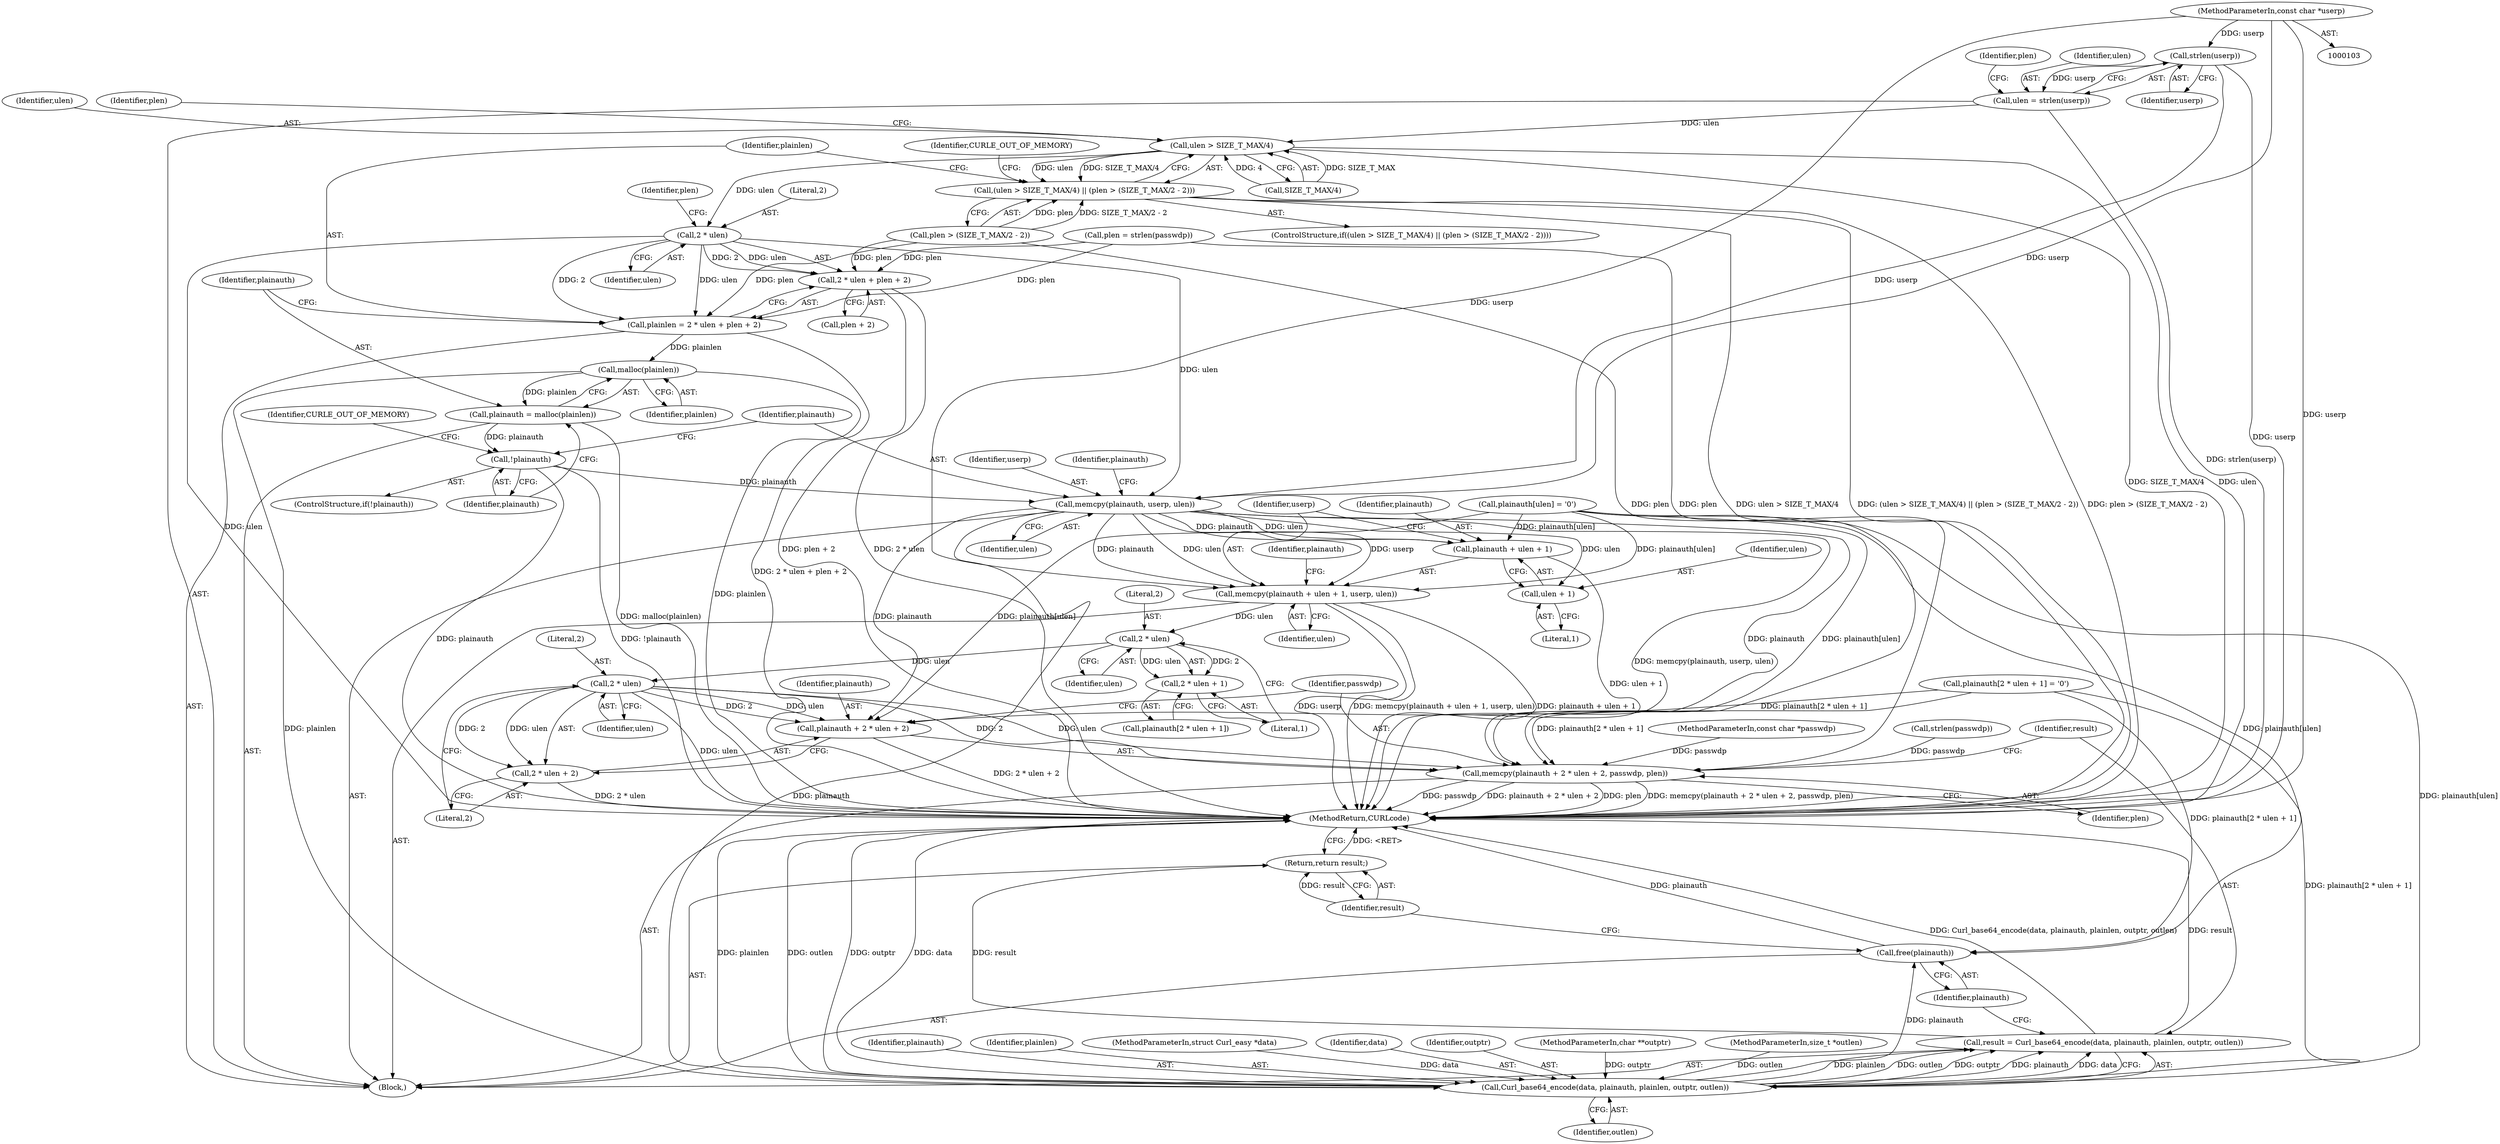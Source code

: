 digraph "0_curl_f3a24d7916b9173c69a3e0ee790102993833d6c5@pointer" {
"1000105" [label="(MethodParameterIn,const char *userp)"];
"1000125" [label="(Call,strlen(userp))"];
"1000123" [label="(Call,ulen = strlen(userp))"];
"1000133" [label="(Call,ulen > SIZE_T_MAX/4)"];
"1000132" [label="(Call,(ulen > SIZE_T_MAX/4) || (plen > (SIZE_T_MAX/2 - 2)))"];
"1000150" [label="(Call,2 * ulen)"];
"1000147" [label="(Call,plainlen = 2 * ulen + plen + 2)"];
"1000158" [label="(Call,malloc(plainlen))"];
"1000156" [label="(Call,plainauth = malloc(plainlen))"];
"1000161" [label="(Call,!plainauth)"];
"1000165" [label="(Call,memcpy(plainauth, userp, ulen))"];
"1000174" [label="(Call,memcpy(plainauth + ulen + 1, userp, ulen))"];
"1000186" [label="(Call,2 * ulen)"];
"1000185" [label="(Call,2 * ulen + 1)"];
"1000195" [label="(Call,2 * ulen)"];
"1000191" [label="(Call,memcpy(plainauth + 2 * ulen + 2, passwdp, plen))"];
"1000192" [label="(Call,plainauth + 2 * ulen + 2)"];
"1000194" [label="(Call,2 * ulen + 2)"];
"1000175" [label="(Call,plainauth + ulen + 1)"];
"1000177" [label="(Call,ulen + 1)"];
"1000203" [label="(Call,Curl_base64_encode(data, plainauth, plainlen, outptr, outlen))"];
"1000201" [label="(Call,result = Curl_base64_encode(data, plainauth, plainlen, outptr, outlen))"];
"1000211" [label="(Return,return result;)"];
"1000209" [label="(Call,free(plainauth))"];
"1000149" [label="(Call,2 * ulen + plen + 2)"];
"1000139" [label="(Identifier,plen)"];
"1000166" [label="(Identifier,plainauth)"];
"1000197" [label="(Identifier,ulen)"];
"1000182" [label="(Call,plainauth[2 * ulen + 1] = '\0')"];
"1000188" [label="(Identifier,ulen)"];
"1000126" [label="(Identifier,userp)"];
"1000175" [label="(Call,plainauth + ulen + 1)"];
"1000198" [label="(Literal,2)"];
"1000196" [label="(Literal,2)"];
"1000128" [label="(Identifier,plen)"];
"1000151" [label="(Literal,2)"];
"1000191" [label="(Call,memcpy(plainauth + 2 * ulen + 2, passwdp, plen))"];
"1000186" [label="(Call,2 * ulen)"];
"1000177" [label="(Call,ulen + 1)"];
"1000212" [label="(Identifier,result)"];
"1000194" [label="(Call,2 * ulen + 2)"];
"1000167" [label="(Identifier,userp)"];
"1000153" [label="(Call,plen + 2)"];
"1000180" [label="(Identifier,userp)"];
"1000157" [label="(Identifier,plainauth)"];
"1000205" [label="(Identifier,plainauth)"];
"1000206" [label="(Identifier,plainlen)"];
"1000104" [label="(MethodParameterIn,struct Curl_easy *data)"];
"1000213" [label="(MethodReturn,CURLcode)"];
"1000109" [label="(Block,)"];
"1000171" [label="(Identifier,plainauth)"];
"1000204" [label="(Identifier,data)"];
"1000165" [label="(Call,memcpy(plainauth, userp, ulen))"];
"1000189" [label="(Literal,1)"];
"1000210" [label="(Identifier,plainauth)"];
"1000184" [label="(Identifier,plainauth)"];
"1000161" [label="(Call,!plainauth)"];
"1000156" [label="(Call,plainauth = malloc(plainlen))"];
"1000164" [label="(Identifier,CURLE_OUT_OF_MEMORY)"];
"1000148" [label="(Identifier,plainlen)"];
"1000138" [label="(Call,plen > (SIZE_T_MAX/2 - 2))"];
"1000135" [label="(Call,SIZE_T_MAX/4)"];
"1000147" [label="(Call,plainlen = 2 * ulen + plen + 2)"];
"1000203" [label="(Call,Curl_base64_encode(data, plainauth, plainlen, outptr, outlen))"];
"1000160" [label="(ControlStructure,if(!plainauth))"];
"1000169" [label="(Call,plainauth[ulen] = '\0')"];
"1000200" [label="(Identifier,plen)"];
"1000146" [label="(Identifier,CURLE_OUT_OF_MEMORY)"];
"1000124" [label="(Identifier,ulen)"];
"1000183" [label="(Call,plainauth[2 * ulen + 1])"];
"1000129" [label="(Call,strlen(passwdp))"];
"1000133" [label="(Call,ulen > SIZE_T_MAX/4)"];
"1000178" [label="(Identifier,ulen)"];
"1000211" [label="(Return,return result;)"];
"1000131" [label="(ControlStructure,if((ulen > SIZE_T_MAX/4) || (plen > (SIZE_T_MAX/2 - 2))))"];
"1000207" [label="(Identifier,outptr)"];
"1000159" [label="(Identifier,plainlen)"];
"1000125" [label="(Call,strlen(userp))"];
"1000127" [label="(Call,plen = strlen(passwdp))"];
"1000162" [label="(Identifier,plainauth)"];
"1000187" [label="(Literal,2)"];
"1000107" [label="(MethodParameterIn,char **outptr)"];
"1000168" [label="(Identifier,ulen)"];
"1000106" [label="(MethodParameterIn,const char *passwdp)"];
"1000202" [label="(Identifier,result)"];
"1000149" [label="(Call,2 * ulen + plen + 2)"];
"1000108" [label="(MethodParameterIn,size_t *outlen)"];
"1000195" [label="(Call,2 * ulen)"];
"1000154" [label="(Identifier,plen)"];
"1000201" [label="(Call,result = Curl_base64_encode(data, plainauth, plainlen, outptr, outlen))"];
"1000179" [label="(Literal,1)"];
"1000176" [label="(Identifier,plainauth)"];
"1000134" [label="(Identifier,ulen)"];
"1000192" [label="(Call,plainauth + 2 * ulen + 2)"];
"1000174" [label="(Call,memcpy(plainauth + ulen + 1, userp, ulen))"];
"1000132" [label="(Call,(ulen > SIZE_T_MAX/4) || (plen > (SIZE_T_MAX/2 - 2)))"];
"1000152" [label="(Identifier,ulen)"];
"1000209" [label="(Call,free(plainauth))"];
"1000105" [label="(MethodParameterIn,const char *userp)"];
"1000150" [label="(Call,2 * ulen)"];
"1000158" [label="(Call,malloc(plainlen))"];
"1000185" [label="(Call,2 * ulen + 1)"];
"1000199" [label="(Identifier,passwdp)"];
"1000193" [label="(Identifier,plainauth)"];
"1000208" [label="(Identifier,outlen)"];
"1000123" [label="(Call,ulen = strlen(userp))"];
"1000181" [label="(Identifier,ulen)"];
"1000105" -> "1000103"  [label="AST: "];
"1000105" -> "1000213"  [label="DDG: userp"];
"1000105" -> "1000125"  [label="DDG: userp"];
"1000105" -> "1000165"  [label="DDG: userp"];
"1000105" -> "1000174"  [label="DDG: userp"];
"1000125" -> "1000123"  [label="AST: "];
"1000125" -> "1000126"  [label="CFG: "];
"1000126" -> "1000125"  [label="AST: "];
"1000123" -> "1000125"  [label="CFG: "];
"1000125" -> "1000213"  [label="DDG: userp"];
"1000125" -> "1000123"  [label="DDG: userp"];
"1000125" -> "1000165"  [label="DDG: userp"];
"1000123" -> "1000109"  [label="AST: "];
"1000124" -> "1000123"  [label="AST: "];
"1000128" -> "1000123"  [label="CFG: "];
"1000123" -> "1000213"  [label="DDG: strlen(userp)"];
"1000123" -> "1000133"  [label="DDG: ulen"];
"1000133" -> "1000132"  [label="AST: "];
"1000133" -> "1000135"  [label="CFG: "];
"1000134" -> "1000133"  [label="AST: "];
"1000135" -> "1000133"  [label="AST: "];
"1000139" -> "1000133"  [label="CFG: "];
"1000132" -> "1000133"  [label="CFG: "];
"1000133" -> "1000213"  [label="DDG: ulen"];
"1000133" -> "1000213"  [label="DDG: SIZE_T_MAX/4"];
"1000133" -> "1000132"  [label="DDG: ulen"];
"1000133" -> "1000132"  [label="DDG: SIZE_T_MAX/4"];
"1000135" -> "1000133"  [label="DDG: SIZE_T_MAX"];
"1000135" -> "1000133"  [label="DDG: 4"];
"1000133" -> "1000150"  [label="DDG: ulen"];
"1000132" -> "1000131"  [label="AST: "];
"1000132" -> "1000138"  [label="CFG: "];
"1000138" -> "1000132"  [label="AST: "];
"1000146" -> "1000132"  [label="CFG: "];
"1000148" -> "1000132"  [label="CFG: "];
"1000132" -> "1000213"  [label="DDG: ulen > SIZE_T_MAX/4"];
"1000132" -> "1000213"  [label="DDG: (ulen > SIZE_T_MAX/4) || (plen > (SIZE_T_MAX/2 - 2))"];
"1000132" -> "1000213"  [label="DDG: plen > (SIZE_T_MAX/2 - 2)"];
"1000138" -> "1000132"  [label="DDG: plen"];
"1000138" -> "1000132"  [label="DDG: SIZE_T_MAX/2 - 2"];
"1000150" -> "1000149"  [label="AST: "];
"1000150" -> "1000152"  [label="CFG: "];
"1000151" -> "1000150"  [label="AST: "];
"1000152" -> "1000150"  [label="AST: "];
"1000154" -> "1000150"  [label="CFG: "];
"1000150" -> "1000213"  [label="DDG: ulen"];
"1000150" -> "1000147"  [label="DDG: 2"];
"1000150" -> "1000147"  [label="DDG: ulen"];
"1000150" -> "1000149"  [label="DDG: 2"];
"1000150" -> "1000149"  [label="DDG: ulen"];
"1000150" -> "1000165"  [label="DDG: ulen"];
"1000147" -> "1000109"  [label="AST: "];
"1000147" -> "1000149"  [label="CFG: "];
"1000148" -> "1000147"  [label="AST: "];
"1000149" -> "1000147"  [label="AST: "];
"1000157" -> "1000147"  [label="CFG: "];
"1000147" -> "1000213"  [label="DDG: 2 * ulen + plen + 2"];
"1000138" -> "1000147"  [label="DDG: plen"];
"1000127" -> "1000147"  [label="DDG: plen"];
"1000147" -> "1000158"  [label="DDG: plainlen"];
"1000158" -> "1000156"  [label="AST: "];
"1000158" -> "1000159"  [label="CFG: "];
"1000159" -> "1000158"  [label="AST: "];
"1000156" -> "1000158"  [label="CFG: "];
"1000158" -> "1000213"  [label="DDG: plainlen"];
"1000158" -> "1000156"  [label="DDG: plainlen"];
"1000158" -> "1000203"  [label="DDG: plainlen"];
"1000156" -> "1000109"  [label="AST: "];
"1000157" -> "1000156"  [label="AST: "];
"1000162" -> "1000156"  [label="CFG: "];
"1000156" -> "1000213"  [label="DDG: malloc(plainlen)"];
"1000156" -> "1000161"  [label="DDG: plainauth"];
"1000161" -> "1000160"  [label="AST: "];
"1000161" -> "1000162"  [label="CFG: "];
"1000162" -> "1000161"  [label="AST: "];
"1000164" -> "1000161"  [label="CFG: "];
"1000166" -> "1000161"  [label="CFG: "];
"1000161" -> "1000213"  [label="DDG: plainauth"];
"1000161" -> "1000213"  [label="DDG: !plainauth"];
"1000161" -> "1000165"  [label="DDG: plainauth"];
"1000165" -> "1000109"  [label="AST: "];
"1000165" -> "1000168"  [label="CFG: "];
"1000166" -> "1000165"  [label="AST: "];
"1000167" -> "1000165"  [label="AST: "];
"1000168" -> "1000165"  [label="AST: "];
"1000171" -> "1000165"  [label="CFG: "];
"1000165" -> "1000213"  [label="DDG: memcpy(plainauth, userp, ulen)"];
"1000165" -> "1000174"  [label="DDG: plainauth"];
"1000165" -> "1000174"  [label="DDG: ulen"];
"1000165" -> "1000174"  [label="DDG: userp"];
"1000165" -> "1000175"  [label="DDG: plainauth"];
"1000165" -> "1000175"  [label="DDG: ulen"];
"1000165" -> "1000177"  [label="DDG: ulen"];
"1000165" -> "1000191"  [label="DDG: plainauth"];
"1000165" -> "1000192"  [label="DDG: plainauth"];
"1000165" -> "1000203"  [label="DDG: plainauth"];
"1000174" -> "1000109"  [label="AST: "];
"1000174" -> "1000181"  [label="CFG: "];
"1000175" -> "1000174"  [label="AST: "];
"1000180" -> "1000174"  [label="AST: "];
"1000181" -> "1000174"  [label="AST: "];
"1000184" -> "1000174"  [label="CFG: "];
"1000174" -> "1000213"  [label="DDG: userp"];
"1000174" -> "1000213"  [label="DDG: memcpy(plainauth + ulen + 1, userp, ulen)"];
"1000174" -> "1000213"  [label="DDG: plainauth + ulen + 1"];
"1000169" -> "1000174"  [label="DDG: plainauth[ulen]"];
"1000174" -> "1000186"  [label="DDG: ulen"];
"1000186" -> "1000185"  [label="AST: "];
"1000186" -> "1000188"  [label="CFG: "];
"1000187" -> "1000186"  [label="AST: "];
"1000188" -> "1000186"  [label="AST: "];
"1000189" -> "1000186"  [label="CFG: "];
"1000186" -> "1000185"  [label="DDG: 2"];
"1000186" -> "1000185"  [label="DDG: ulen"];
"1000186" -> "1000195"  [label="DDG: ulen"];
"1000185" -> "1000183"  [label="AST: "];
"1000185" -> "1000189"  [label="CFG: "];
"1000189" -> "1000185"  [label="AST: "];
"1000183" -> "1000185"  [label="CFG: "];
"1000195" -> "1000194"  [label="AST: "];
"1000195" -> "1000197"  [label="CFG: "];
"1000196" -> "1000195"  [label="AST: "];
"1000197" -> "1000195"  [label="AST: "];
"1000198" -> "1000195"  [label="CFG: "];
"1000195" -> "1000213"  [label="DDG: ulen"];
"1000195" -> "1000191"  [label="DDG: 2"];
"1000195" -> "1000191"  [label="DDG: ulen"];
"1000195" -> "1000192"  [label="DDG: 2"];
"1000195" -> "1000192"  [label="DDG: ulen"];
"1000195" -> "1000194"  [label="DDG: 2"];
"1000195" -> "1000194"  [label="DDG: ulen"];
"1000191" -> "1000109"  [label="AST: "];
"1000191" -> "1000200"  [label="CFG: "];
"1000192" -> "1000191"  [label="AST: "];
"1000199" -> "1000191"  [label="AST: "];
"1000200" -> "1000191"  [label="AST: "];
"1000202" -> "1000191"  [label="CFG: "];
"1000191" -> "1000213"  [label="DDG: plen"];
"1000191" -> "1000213"  [label="DDG: memcpy(plainauth + 2 * ulen + 2, passwdp, plen)"];
"1000191" -> "1000213"  [label="DDG: passwdp"];
"1000191" -> "1000213"  [label="DDG: plainauth + 2 * ulen + 2"];
"1000169" -> "1000191"  [label="DDG: plainauth[ulen]"];
"1000182" -> "1000191"  [label="DDG: plainauth[2 * ulen + 1]"];
"1000129" -> "1000191"  [label="DDG: passwdp"];
"1000106" -> "1000191"  [label="DDG: passwdp"];
"1000138" -> "1000191"  [label="DDG: plen"];
"1000127" -> "1000191"  [label="DDG: plen"];
"1000192" -> "1000194"  [label="CFG: "];
"1000193" -> "1000192"  [label="AST: "];
"1000194" -> "1000192"  [label="AST: "];
"1000199" -> "1000192"  [label="CFG: "];
"1000192" -> "1000213"  [label="DDG: 2 * ulen + 2"];
"1000169" -> "1000192"  [label="DDG: plainauth[ulen]"];
"1000182" -> "1000192"  [label="DDG: plainauth[2 * ulen + 1]"];
"1000194" -> "1000198"  [label="CFG: "];
"1000198" -> "1000194"  [label="AST: "];
"1000194" -> "1000213"  [label="DDG: 2 * ulen"];
"1000175" -> "1000177"  [label="CFG: "];
"1000176" -> "1000175"  [label="AST: "];
"1000177" -> "1000175"  [label="AST: "];
"1000180" -> "1000175"  [label="CFG: "];
"1000175" -> "1000213"  [label="DDG: ulen + 1"];
"1000169" -> "1000175"  [label="DDG: plainauth[ulen]"];
"1000177" -> "1000179"  [label="CFG: "];
"1000178" -> "1000177"  [label="AST: "];
"1000179" -> "1000177"  [label="AST: "];
"1000203" -> "1000201"  [label="AST: "];
"1000203" -> "1000208"  [label="CFG: "];
"1000204" -> "1000203"  [label="AST: "];
"1000205" -> "1000203"  [label="AST: "];
"1000206" -> "1000203"  [label="AST: "];
"1000207" -> "1000203"  [label="AST: "];
"1000208" -> "1000203"  [label="AST: "];
"1000201" -> "1000203"  [label="CFG: "];
"1000203" -> "1000213"  [label="DDG: plainlen"];
"1000203" -> "1000213"  [label="DDG: outlen"];
"1000203" -> "1000213"  [label="DDG: outptr"];
"1000203" -> "1000213"  [label="DDG: data"];
"1000203" -> "1000201"  [label="DDG: plainlen"];
"1000203" -> "1000201"  [label="DDG: outlen"];
"1000203" -> "1000201"  [label="DDG: outptr"];
"1000203" -> "1000201"  [label="DDG: plainauth"];
"1000203" -> "1000201"  [label="DDG: data"];
"1000104" -> "1000203"  [label="DDG: data"];
"1000169" -> "1000203"  [label="DDG: plainauth[ulen]"];
"1000182" -> "1000203"  [label="DDG: plainauth[2 * ulen + 1]"];
"1000107" -> "1000203"  [label="DDG: outptr"];
"1000108" -> "1000203"  [label="DDG: outlen"];
"1000203" -> "1000209"  [label="DDG: plainauth"];
"1000201" -> "1000109"  [label="AST: "];
"1000202" -> "1000201"  [label="AST: "];
"1000210" -> "1000201"  [label="CFG: "];
"1000201" -> "1000213"  [label="DDG: Curl_base64_encode(data, plainauth, plainlen, outptr, outlen)"];
"1000201" -> "1000213"  [label="DDG: result"];
"1000201" -> "1000211"  [label="DDG: result"];
"1000211" -> "1000109"  [label="AST: "];
"1000211" -> "1000212"  [label="CFG: "];
"1000212" -> "1000211"  [label="AST: "];
"1000213" -> "1000211"  [label="CFG: "];
"1000211" -> "1000213"  [label="DDG: <RET>"];
"1000212" -> "1000211"  [label="DDG: result"];
"1000209" -> "1000109"  [label="AST: "];
"1000209" -> "1000210"  [label="CFG: "];
"1000210" -> "1000209"  [label="AST: "];
"1000212" -> "1000209"  [label="CFG: "];
"1000209" -> "1000213"  [label="DDG: plainauth"];
"1000169" -> "1000209"  [label="DDG: plainauth[ulen]"];
"1000182" -> "1000209"  [label="DDG: plainauth[2 * ulen + 1]"];
"1000149" -> "1000153"  [label="CFG: "];
"1000153" -> "1000149"  [label="AST: "];
"1000149" -> "1000213"  [label="DDG: plen + 2"];
"1000149" -> "1000213"  [label="DDG: 2 * ulen"];
"1000138" -> "1000149"  [label="DDG: plen"];
"1000127" -> "1000149"  [label="DDG: plen"];
}
